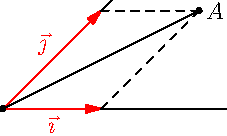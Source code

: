   import geometry;
  size(4cm,0);
  currentcoordsys=cartesiansystem((3,0), (1,0), (1,1));
  show("", currentcoordsys);
  point A=(1,1);
  dot("$A$", A); draw(locate(0)--A);
  draw(locate((0,1))--A, dashed); draw(locate((1,0))--A, dashed);
